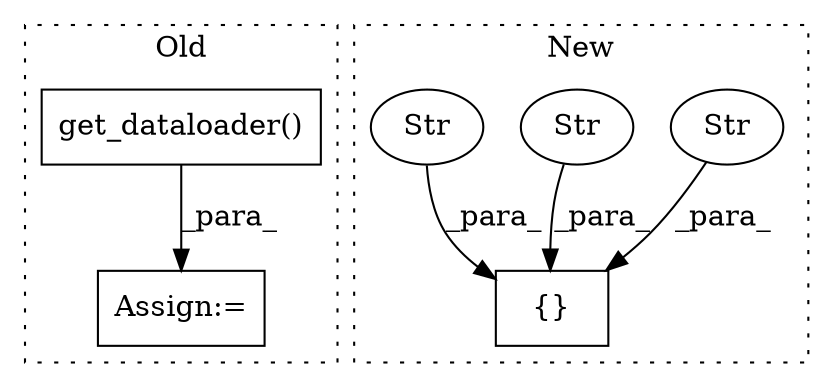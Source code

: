 digraph G {
subgraph cluster0 {
1 [label="get_dataloader()" a="75" s="4381" l="116" shape="box"];
6 [label="Assign:=" a="68" s="4378" l="3" shape="box"];
label = "Old";
style="dotted";
}
subgraph cluster1 {
2 [label="{}" a="59" s="3493,3629" l="1,0" shape="box"];
3 [label="Str" a="66" s="3514" l="18" shape="ellipse"];
4 [label="Str" a="66" s="3534" l="17" shape="ellipse"];
5 [label="Str" a="66" s="3602" l="10" shape="ellipse"];
label = "New";
style="dotted";
}
1 -> 6 [label="_para_"];
3 -> 2 [label="_para_"];
4 -> 2 [label="_para_"];
5 -> 2 [label="_para_"];
}